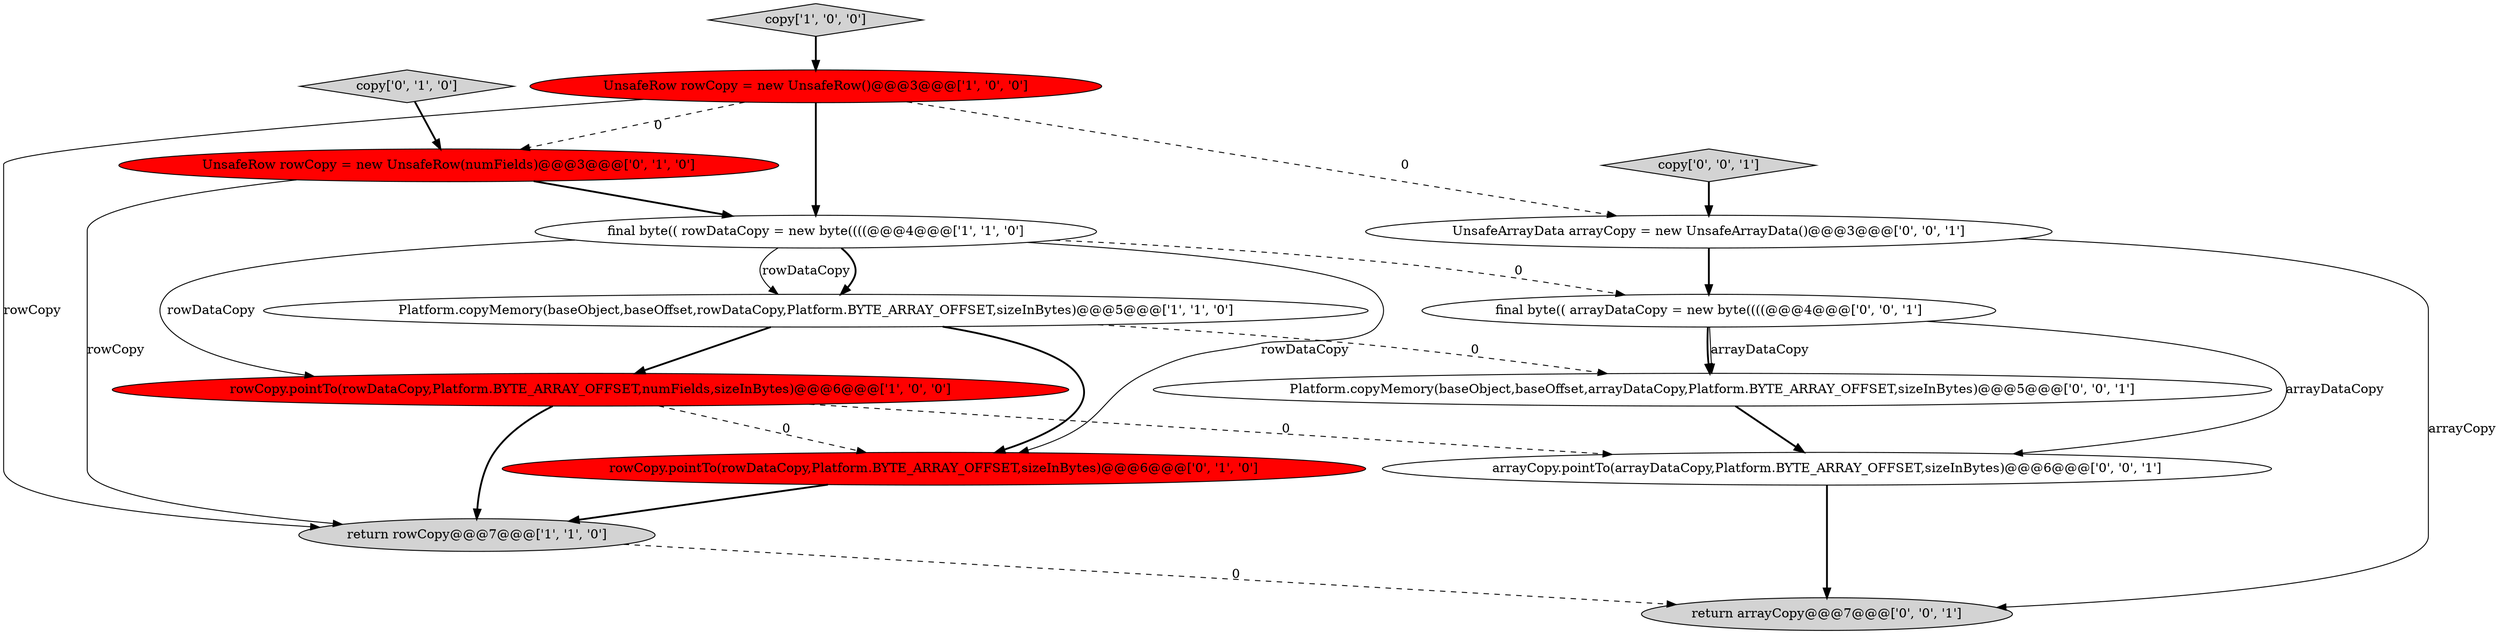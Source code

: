 digraph {
4 [style = filled, label = "Platform.copyMemory(baseObject,baseOffset,rowDataCopy,Platform.BYTE_ARRAY_OFFSET,sizeInBytes)@@@5@@@['1', '1', '0']", fillcolor = white, shape = ellipse image = "AAA0AAABBB1BBB"];
0 [style = filled, label = "rowCopy.pointTo(rowDataCopy,Platform.BYTE_ARRAY_OFFSET,numFields,sizeInBytes)@@@6@@@['1', '0', '0']", fillcolor = red, shape = ellipse image = "AAA1AAABBB1BBB"];
5 [style = filled, label = "return rowCopy@@@7@@@['1', '1', '0']", fillcolor = lightgray, shape = ellipse image = "AAA0AAABBB1BBB"];
13 [style = filled, label = "copy['0', '0', '1']", fillcolor = lightgray, shape = diamond image = "AAA0AAABBB3BBB"];
9 [style = filled, label = "arrayCopy.pointTo(arrayDataCopy,Platform.BYTE_ARRAY_OFFSET,sizeInBytes)@@@6@@@['0', '0', '1']", fillcolor = white, shape = ellipse image = "AAA0AAABBB3BBB"];
1 [style = filled, label = "copy['1', '0', '0']", fillcolor = lightgray, shape = diamond image = "AAA0AAABBB1BBB"];
7 [style = filled, label = "UnsafeRow rowCopy = new UnsafeRow(numFields)@@@3@@@['0', '1', '0']", fillcolor = red, shape = ellipse image = "AAA1AAABBB2BBB"];
3 [style = filled, label = "final byte(( rowDataCopy = new byte((((@@@4@@@['1', '1', '0']", fillcolor = white, shape = ellipse image = "AAA0AAABBB1BBB"];
11 [style = filled, label = "Platform.copyMemory(baseObject,baseOffset,arrayDataCopy,Platform.BYTE_ARRAY_OFFSET,sizeInBytes)@@@5@@@['0', '0', '1']", fillcolor = white, shape = ellipse image = "AAA0AAABBB3BBB"];
2 [style = filled, label = "UnsafeRow rowCopy = new UnsafeRow()@@@3@@@['1', '0', '0']", fillcolor = red, shape = ellipse image = "AAA1AAABBB1BBB"];
6 [style = filled, label = "copy['0', '1', '0']", fillcolor = lightgray, shape = diamond image = "AAA0AAABBB2BBB"];
8 [style = filled, label = "rowCopy.pointTo(rowDataCopy,Platform.BYTE_ARRAY_OFFSET,sizeInBytes)@@@6@@@['0', '1', '0']", fillcolor = red, shape = ellipse image = "AAA1AAABBB2BBB"];
12 [style = filled, label = "final byte(( arrayDataCopy = new byte((((@@@4@@@['0', '0', '1']", fillcolor = white, shape = ellipse image = "AAA0AAABBB3BBB"];
14 [style = filled, label = "UnsafeArrayData arrayCopy = new UnsafeArrayData()@@@3@@@['0', '0', '1']", fillcolor = white, shape = ellipse image = "AAA0AAABBB3BBB"];
10 [style = filled, label = "return arrayCopy@@@7@@@['0', '0', '1']", fillcolor = lightgray, shape = ellipse image = "AAA0AAABBB3BBB"];
12->11 [style = solid, label="arrayDataCopy"];
3->8 [style = solid, label="rowDataCopy"];
2->3 [style = bold, label=""];
12->11 [style = bold, label=""];
9->10 [style = bold, label=""];
2->7 [style = dashed, label="0"];
11->9 [style = bold, label=""];
3->4 [style = bold, label=""];
7->3 [style = bold, label=""];
4->0 [style = bold, label=""];
2->5 [style = solid, label="rowCopy"];
3->12 [style = dashed, label="0"];
2->14 [style = dashed, label="0"];
8->5 [style = bold, label=""];
5->10 [style = dashed, label="0"];
14->12 [style = bold, label=""];
7->5 [style = solid, label="rowCopy"];
4->8 [style = bold, label=""];
0->8 [style = dashed, label="0"];
1->2 [style = bold, label=""];
12->9 [style = solid, label="arrayDataCopy"];
0->9 [style = dashed, label="0"];
4->11 [style = dashed, label="0"];
6->7 [style = bold, label=""];
13->14 [style = bold, label=""];
14->10 [style = solid, label="arrayCopy"];
3->0 [style = solid, label="rowDataCopy"];
3->4 [style = solid, label="rowDataCopy"];
0->5 [style = bold, label=""];
}
